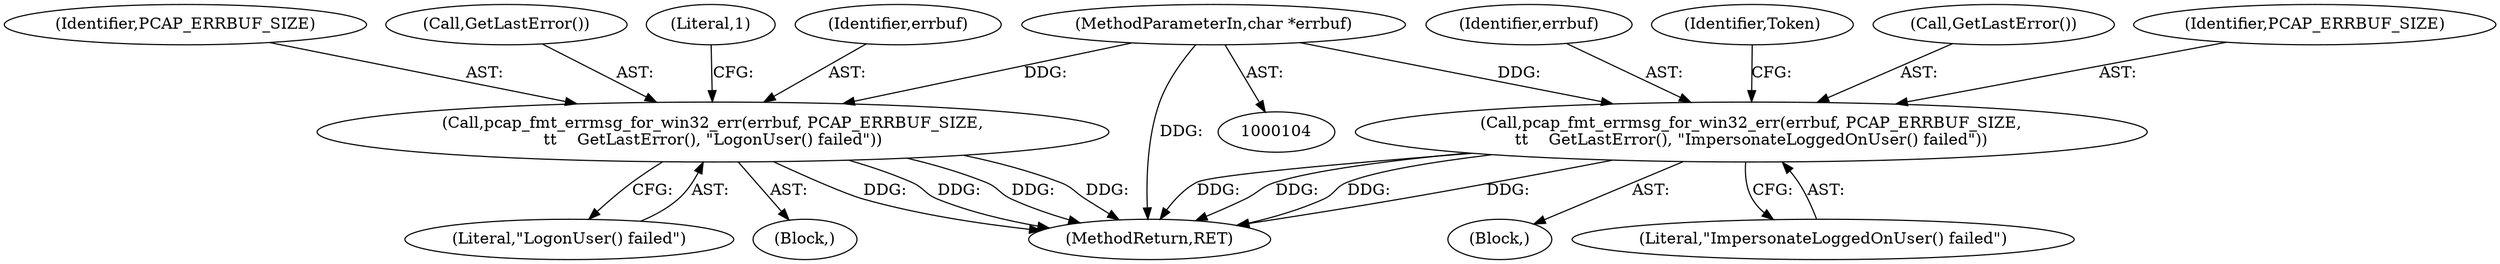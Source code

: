 digraph "0_libpcap_437b273761adedcbd880f714bfa44afeec186a31@pointer" {
"1000107" [label="(MethodParameterIn,char *errbuf)"];
"1000122" [label="(Call,pcap_fmt_errmsg_for_win32_err(errbuf, PCAP_ERRBUF_SIZE,\n\t\t    GetLastError(), \"LogonUser() failed\"))"];
"1000136" [label="(Call,pcap_fmt_errmsg_for_win32_err(errbuf, PCAP_ERRBUF_SIZE,\n\t\t    GetLastError(), \"ImpersonateLoggedOnUser() failed\"))"];
"1000124" [label="(Identifier,PCAP_ERRBUF_SIZE)"];
"1000125" [label="(Call,GetLastError())"];
"1000122" [label="(Call,pcap_fmt_errmsg_for_win32_err(errbuf, PCAP_ERRBUF_SIZE,\n\t\t    GetLastError(), \"LogonUser() failed\"))"];
"1000129" [label="(Literal,1)"];
"1000107" [label="(MethodParameterIn,char *errbuf)"];
"1000135" [label="(Block,)"];
"1000123" [label="(Identifier,errbuf)"];
"1000121" [label="(Block,)"];
"1000140" [label="(Literal,\"ImpersonateLoggedOnUser() failed\")"];
"1000137" [label="(Identifier,errbuf)"];
"1000142" [label="(Identifier,Token)"];
"1000126" [label="(Literal,\"LogonUser() failed\")"];
"1000139" [label="(Call,GetLastError())"];
"1000150" [label="(MethodReturn,RET)"];
"1000138" [label="(Identifier,PCAP_ERRBUF_SIZE)"];
"1000136" [label="(Call,pcap_fmt_errmsg_for_win32_err(errbuf, PCAP_ERRBUF_SIZE,\n\t\t    GetLastError(), \"ImpersonateLoggedOnUser() failed\"))"];
"1000107" -> "1000104"  [label="AST: "];
"1000107" -> "1000150"  [label="DDG: "];
"1000107" -> "1000122"  [label="DDG: "];
"1000107" -> "1000136"  [label="DDG: "];
"1000122" -> "1000121"  [label="AST: "];
"1000122" -> "1000126"  [label="CFG: "];
"1000123" -> "1000122"  [label="AST: "];
"1000124" -> "1000122"  [label="AST: "];
"1000125" -> "1000122"  [label="AST: "];
"1000126" -> "1000122"  [label="AST: "];
"1000129" -> "1000122"  [label="CFG: "];
"1000122" -> "1000150"  [label="DDG: "];
"1000122" -> "1000150"  [label="DDG: "];
"1000122" -> "1000150"  [label="DDG: "];
"1000122" -> "1000150"  [label="DDG: "];
"1000136" -> "1000135"  [label="AST: "];
"1000136" -> "1000140"  [label="CFG: "];
"1000137" -> "1000136"  [label="AST: "];
"1000138" -> "1000136"  [label="AST: "];
"1000139" -> "1000136"  [label="AST: "];
"1000140" -> "1000136"  [label="AST: "];
"1000142" -> "1000136"  [label="CFG: "];
"1000136" -> "1000150"  [label="DDG: "];
"1000136" -> "1000150"  [label="DDG: "];
"1000136" -> "1000150"  [label="DDG: "];
"1000136" -> "1000150"  [label="DDG: "];
}
